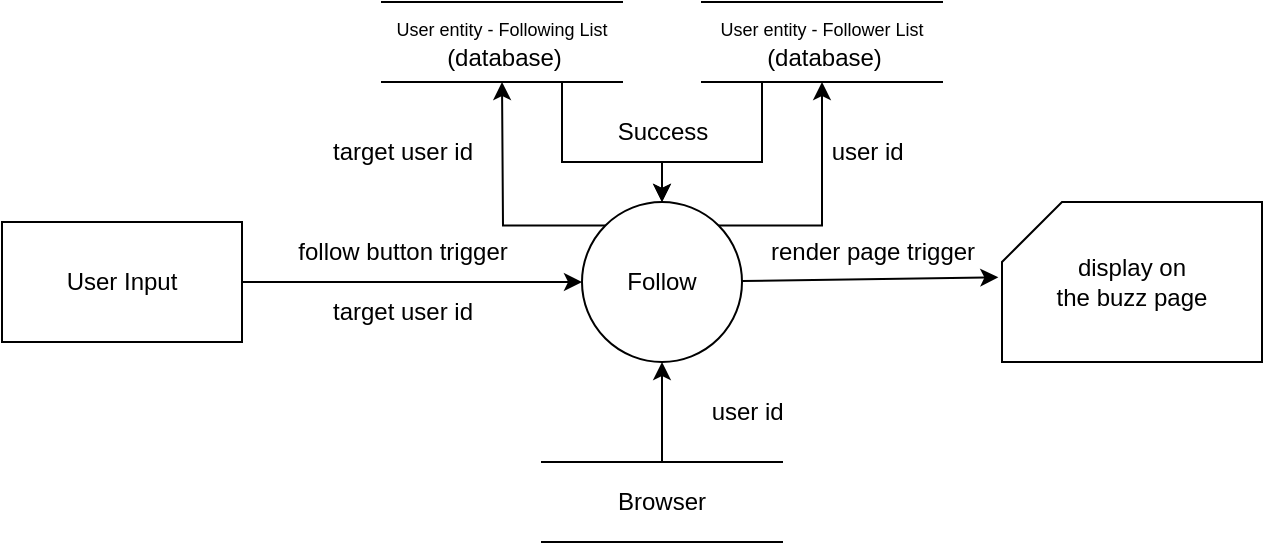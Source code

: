 <mxfile version="20.8.23" type="github">
  <diagram name="第1頁" id="IL3iJkp3xKeJsIAu66Rl">
    <mxGraphModel dx="479" dy="343" grid="1" gridSize="10" guides="1" tooltips="1" connect="1" arrows="1" fold="1" page="1" pageScale="1" pageWidth="827" pageHeight="1169" math="0" shadow="0">
      <root>
        <mxCell id="0" />
        <mxCell id="1" parent="0" />
        <mxCell id="zkDPbRPJDWIZ1ej-2Ygc-2" value="User Input" style="rounded=0;whiteSpace=wrap;html=1;" vertex="1" parent="1">
          <mxGeometry x="70" y="390" width="120" height="60" as="geometry" />
        </mxCell>
        <mxCell id="zkDPbRPJDWIZ1ej-2Ygc-3" value="display on &lt;br&gt;the buzz page" style="shape=card;whiteSpace=wrap;html=1;" vertex="1" parent="1">
          <mxGeometry x="570" y="380" width="130" height="80" as="geometry" />
        </mxCell>
        <mxCell id="zkDPbRPJDWIZ1ej-2Ygc-8" style="edgeStyle=orthogonalEdgeStyle;rounded=0;orthogonalLoop=1;jettySize=auto;html=1;exitX=0;exitY=0;exitDx=0;exitDy=0;" edge="1" parent="1" source="zkDPbRPJDWIZ1ej-2Ygc-4">
          <mxGeometry relative="1" as="geometry">
            <mxPoint x="320" y="320" as="targetPoint" />
          </mxGeometry>
        </mxCell>
        <mxCell id="zkDPbRPJDWIZ1ej-2Ygc-15" style="edgeStyle=orthogonalEdgeStyle;rounded=0;orthogonalLoop=1;jettySize=auto;html=1;exitX=1;exitY=0;exitDx=0;exitDy=0;entryX=0.5;entryY=1;entryDx=0;entryDy=0;" edge="1" parent="1" source="zkDPbRPJDWIZ1ej-2Ygc-4" target="zkDPbRPJDWIZ1ej-2Ygc-14">
          <mxGeometry relative="1" as="geometry">
            <Array as="points">
              <mxPoint x="480" y="392" />
            </Array>
          </mxGeometry>
        </mxCell>
        <mxCell id="zkDPbRPJDWIZ1ej-2Ygc-4" value="Follow" style="ellipse;whiteSpace=wrap;html=1;aspect=fixed;" vertex="1" parent="1">
          <mxGeometry x="360" y="380" width="80" height="80" as="geometry" />
        </mxCell>
        <mxCell id="zkDPbRPJDWIZ1ej-2Ygc-5" value="" style="endArrow=classic;html=1;rounded=0;exitX=1;exitY=0.5;exitDx=0;exitDy=0;entryX=0;entryY=0.5;entryDx=0;entryDy=0;" edge="1" parent="1" source="zkDPbRPJDWIZ1ej-2Ygc-2" target="zkDPbRPJDWIZ1ej-2Ygc-4">
          <mxGeometry width="50" height="50" relative="1" as="geometry">
            <mxPoint x="410" y="470" as="sourcePoint" />
            <mxPoint x="460" y="420" as="targetPoint" />
          </mxGeometry>
        </mxCell>
        <mxCell id="zkDPbRPJDWIZ1ej-2Ygc-6" value="" style="endArrow=classic;html=1;rounded=0;entryX=-0.014;entryY=0.471;entryDx=0;entryDy=0;entryPerimeter=0;" edge="1" parent="1" source="zkDPbRPJDWIZ1ej-2Ygc-4" target="zkDPbRPJDWIZ1ej-2Ygc-3">
          <mxGeometry width="50" height="50" relative="1" as="geometry">
            <mxPoint x="410" y="470" as="sourcePoint" />
            <mxPoint x="460" y="420" as="targetPoint" />
          </mxGeometry>
        </mxCell>
        <mxCell id="zkDPbRPJDWIZ1ej-2Ygc-24" style="edgeStyle=orthogonalEdgeStyle;rounded=0;orthogonalLoop=1;jettySize=auto;html=1;exitX=0.75;exitY=1;exitDx=0;exitDy=0;entryX=0.5;entryY=0;entryDx=0;entryDy=0;fontSize=12;" edge="1" parent="1" source="zkDPbRPJDWIZ1ej-2Ygc-11" target="zkDPbRPJDWIZ1ej-2Ygc-4">
          <mxGeometry relative="1" as="geometry">
            <Array as="points">
              <mxPoint x="350" y="360" />
              <mxPoint x="400" y="360" />
            </Array>
          </mxGeometry>
        </mxCell>
        <mxCell id="zkDPbRPJDWIZ1ej-2Ygc-11" value="&lt;font style=&quot;font-size: 9px;&quot;&gt;User entity - Following List &amp;nbsp;&lt;/font&gt;(database)" style="shape=partialRectangle;whiteSpace=wrap;html=1;left=0;right=0;fillColor=none;rounded=0;strokeColor=default;fontFamily=Helvetica;fontSize=12;fontColor=default;" vertex="1" parent="1">
          <mxGeometry x="260" y="280" width="120" height="40" as="geometry" />
        </mxCell>
        <mxCell id="zkDPbRPJDWIZ1ej-2Ygc-12" value="follow button trigger" style="text;html=1;align=center;verticalAlign=middle;resizable=0;points=[];autosize=1;strokeColor=none;fillColor=none;" vertex="1" parent="1">
          <mxGeometry x="205" y="390" width="130" height="30" as="geometry" />
        </mxCell>
        <mxCell id="zkDPbRPJDWIZ1ej-2Ygc-25" style="edgeStyle=orthogonalEdgeStyle;rounded=0;orthogonalLoop=1;jettySize=auto;html=1;exitX=0.25;exitY=1;exitDx=0;exitDy=0;fontSize=12;" edge="1" parent="1" source="zkDPbRPJDWIZ1ej-2Ygc-14">
          <mxGeometry relative="1" as="geometry">
            <mxPoint x="400" y="380" as="targetPoint" />
            <Array as="points">
              <mxPoint x="450" y="360" />
              <mxPoint x="400" y="360" />
            </Array>
          </mxGeometry>
        </mxCell>
        <mxCell id="zkDPbRPJDWIZ1ej-2Ygc-14" value="&lt;font style=&quot;border-color: var(--border-color); font-size: 9px;&quot;&gt;User entity - Follower List &amp;nbsp;&lt;/font&gt;(database)" style="shape=partialRectangle;whiteSpace=wrap;html=1;left=0;right=0;fillColor=none;rounded=0;strokeColor=default;fontFamily=Helvetica;fontSize=12;fontColor=default;" vertex="1" parent="1">
          <mxGeometry x="420" y="280" width="120" height="40" as="geometry" />
        </mxCell>
        <mxCell id="zkDPbRPJDWIZ1ej-2Ygc-16" value="user id&amp;nbsp;" style="text;html=1;align=center;verticalAlign=middle;resizable=0;points=[];autosize=1;strokeColor=none;fillColor=none;" vertex="1" parent="1">
          <mxGeometry x="414" y="470" width="60" height="30" as="geometry" />
        </mxCell>
        <mxCell id="zkDPbRPJDWIZ1ej-2Ygc-19" style="edgeStyle=orthogonalEdgeStyle;rounded=0;orthogonalLoop=1;jettySize=auto;html=1;" edge="1" parent="1" source="zkDPbRPJDWIZ1ej-2Ygc-17" target="zkDPbRPJDWIZ1ej-2Ygc-4">
          <mxGeometry relative="1" as="geometry" />
        </mxCell>
        <mxCell id="zkDPbRPJDWIZ1ej-2Ygc-17" value="Browser" style="shape=partialRectangle;whiteSpace=wrap;html=1;left=0;right=0;fillColor=none;rounded=0;strokeColor=default;fontFamily=Helvetica;fontSize=12;fontColor=default;" vertex="1" parent="1">
          <mxGeometry x="340" y="510" width="120" height="40" as="geometry" />
        </mxCell>
        <mxCell id="zkDPbRPJDWIZ1ej-2Ygc-20" value="target user id" style="text;html=1;align=center;verticalAlign=middle;resizable=0;points=[];autosize=1;strokeColor=none;fillColor=none;" vertex="1" parent="1">
          <mxGeometry x="225" y="420" width="90" height="30" as="geometry" />
        </mxCell>
        <mxCell id="zkDPbRPJDWIZ1ej-2Ygc-21" value="target user id" style="text;html=1;align=center;verticalAlign=middle;resizable=0;points=[];autosize=1;strokeColor=none;fillColor=none;" vertex="1" parent="1">
          <mxGeometry x="225" y="340" width="90" height="30" as="geometry" />
        </mxCell>
        <mxCell id="zkDPbRPJDWIZ1ej-2Ygc-22" value="user id&amp;nbsp;" style="text;html=1;align=center;verticalAlign=middle;resizable=0;points=[];autosize=1;strokeColor=none;fillColor=none;" vertex="1" parent="1">
          <mxGeometry x="474" y="340" width="60" height="30" as="geometry" />
        </mxCell>
        <mxCell id="zkDPbRPJDWIZ1ej-2Ygc-23" value="&lt;font style=&quot;font-size: 12px;&quot;&gt;render page trigger&lt;/font&gt;" style="text;html=1;align=center;verticalAlign=middle;resizable=0;points=[];autosize=1;strokeColor=none;fillColor=none;fontSize=9;" vertex="1" parent="1">
          <mxGeometry x="440" y="390" width="130" height="30" as="geometry" />
        </mxCell>
        <mxCell id="zkDPbRPJDWIZ1ej-2Ygc-26" value="Success" style="text;html=1;align=center;verticalAlign=middle;resizable=0;points=[];autosize=1;strokeColor=none;fillColor=none;fontSize=12;" vertex="1" parent="1">
          <mxGeometry x="365" y="330" width="70" height="30" as="geometry" />
        </mxCell>
      </root>
    </mxGraphModel>
  </diagram>
</mxfile>

